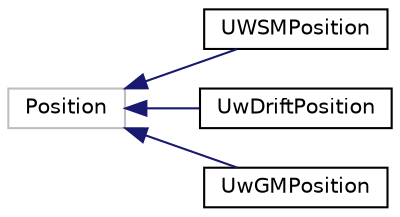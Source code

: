 digraph "Graphical Class Hierarchy"
{
 // LATEX_PDF_SIZE
  edge [fontname="Helvetica",fontsize="10",labelfontname="Helvetica",labelfontsize="10"];
  node [fontname="Helvetica",fontsize="10",shape=record];
  rankdir="LR";
  Node116 [label="Position",height=0.2,width=0.4,color="grey75", fillcolor="white", style="filled",tooltip=" "];
  Node116 -> Node0 [dir="back",color="midnightblue",fontsize="10",style="solid",fontname="Helvetica"];
  Node0 [label="UWSMPosition",height=0.2,width=0.4,color="black", fillcolor="white", style="filled",URL="$classUWSMPosition.html",tooltip=" "];
  Node116 -> Node118 [dir="back",color="midnightblue",fontsize="10",style="solid",fontname="Helvetica"];
  Node118 [label="UwDriftPosition",height=0.2,width=0.4,color="black", fillcolor="white", style="filled",URL="$classUwDriftPosition.html",tooltip="UwDriftPosition class implements the drift mobility model."];
  Node116 -> Node119 [dir="back",color="midnightblue",fontsize="10",style="solid",fontname="Helvetica"];
  Node119 [label="UwGMPosition",height=0.2,width=0.4,color="black", fillcolor="white", style="filled",URL="$classUwGMPosition.html",tooltip="UwGMPosition class implements the Gauss Markov 3D mobility model."];
}

